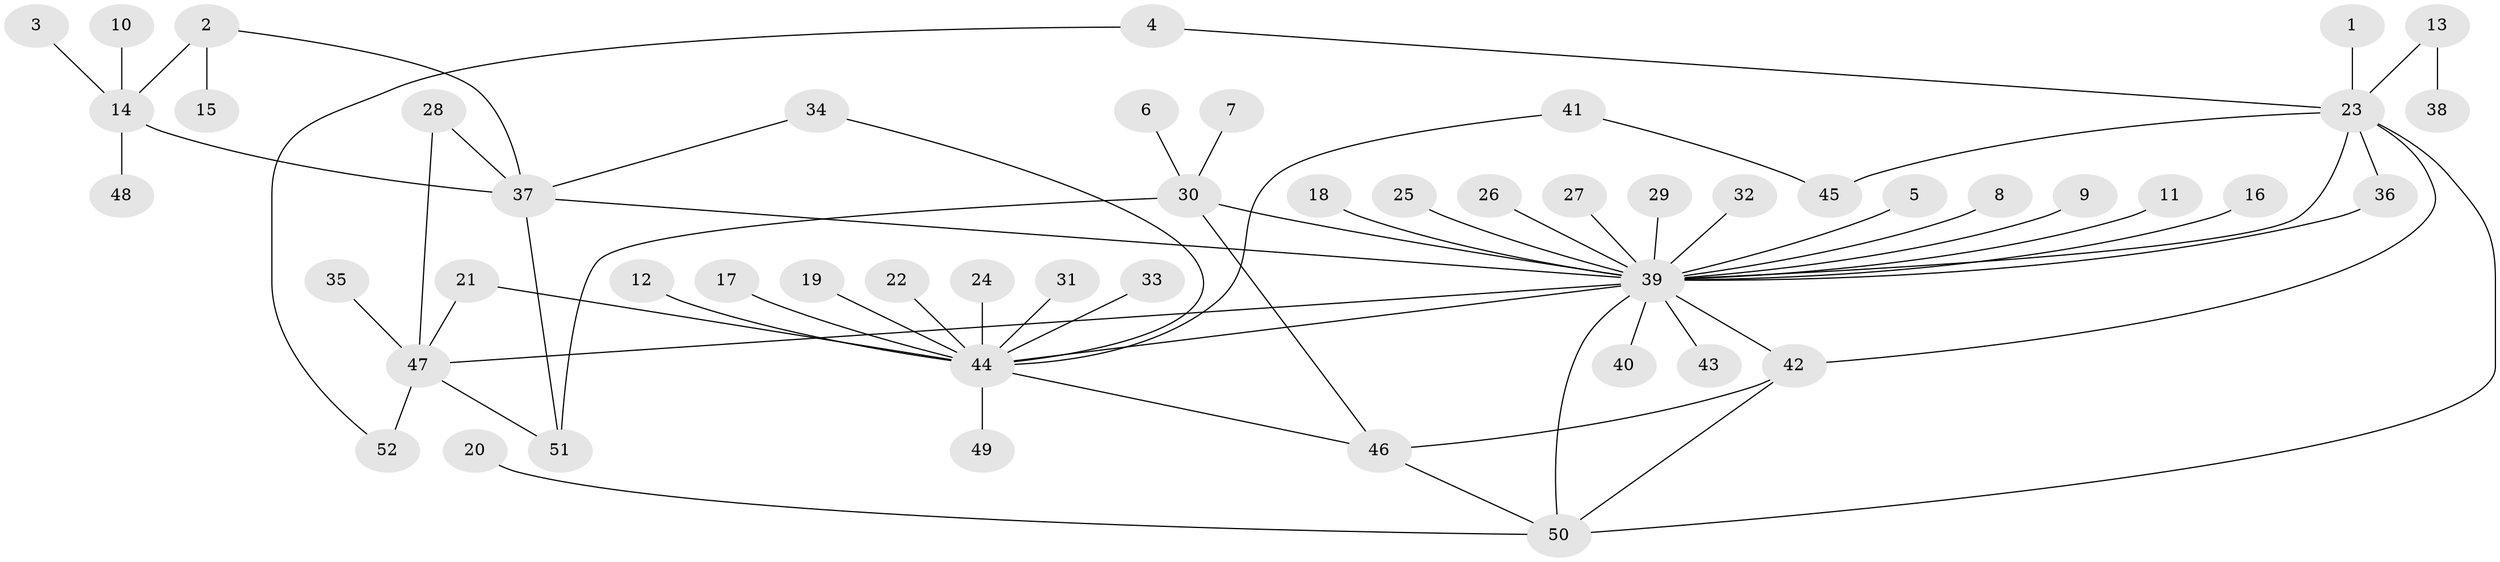 // original degree distribution, {11: 0.009708737864077669, 26: 0.009708737864077669, 16: 0.009708737864077669, 9: 0.009708737864077669, 10: 0.009708737864077669, 4: 0.05825242718446602, 1: 0.6504854368932039, 3: 0.04854368932038835, 7: 0.009708737864077669, 2: 0.13592233009708737, 8: 0.019417475728155338, 5: 0.02912621359223301}
// Generated by graph-tools (version 1.1) at 2025/01/03/09/25 03:01:52]
// undirected, 52 vertices, 66 edges
graph export_dot {
graph [start="1"]
  node [color=gray90,style=filled];
  1;
  2;
  3;
  4;
  5;
  6;
  7;
  8;
  9;
  10;
  11;
  12;
  13;
  14;
  15;
  16;
  17;
  18;
  19;
  20;
  21;
  22;
  23;
  24;
  25;
  26;
  27;
  28;
  29;
  30;
  31;
  32;
  33;
  34;
  35;
  36;
  37;
  38;
  39;
  40;
  41;
  42;
  43;
  44;
  45;
  46;
  47;
  48;
  49;
  50;
  51;
  52;
  1 -- 23 [weight=1.0];
  2 -- 14 [weight=1.0];
  2 -- 15 [weight=1.0];
  2 -- 37 [weight=1.0];
  3 -- 14 [weight=1.0];
  4 -- 23 [weight=1.0];
  4 -- 52 [weight=1.0];
  5 -- 39 [weight=1.0];
  6 -- 30 [weight=1.0];
  7 -- 30 [weight=1.0];
  8 -- 39 [weight=1.0];
  9 -- 39 [weight=1.0];
  10 -- 14 [weight=1.0];
  11 -- 39 [weight=1.0];
  12 -- 44 [weight=1.0];
  13 -- 23 [weight=1.0];
  13 -- 38 [weight=1.0];
  14 -- 37 [weight=1.0];
  14 -- 48 [weight=1.0];
  16 -- 39 [weight=1.0];
  17 -- 44 [weight=1.0];
  18 -- 39 [weight=1.0];
  19 -- 44 [weight=1.0];
  20 -- 50 [weight=1.0];
  21 -- 44 [weight=2.0];
  21 -- 47 [weight=1.0];
  22 -- 44 [weight=1.0];
  23 -- 36 [weight=1.0];
  23 -- 39 [weight=1.0];
  23 -- 42 [weight=1.0];
  23 -- 45 [weight=1.0];
  23 -- 50 [weight=1.0];
  24 -- 44 [weight=1.0];
  25 -- 39 [weight=1.0];
  26 -- 39 [weight=1.0];
  27 -- 39 [weight=1.0];
  28 -- 37 [weight=1.0];
  28 -- 47 [weight=1.0];
  29 -- 39 [weight=1.0];
  30 -- 39 [weight=1.0];
  30 -- 46 [weight=1.0];
  30 -- 51 [weight=1.0];
  31 -- 44 [weight=1.0];
  32 -- 39 [weight=1.0];
  33 -- 44 [weight=1.0];
  34 -- 37 [weight=1.0];
  34 -- 44 [weight=1.0];
  35 -- 47 [weight=1.0];
  36 -- 39 [weight=1.0];
  37 -- 39 [weight=1.0];
  37 -- 51 [weight=1.0];
  39 -- 40 [weight=1.0];
  39 -- 42 [weight=1.0];
  39 -- 43 [weight=1.0];
  39 -- 44 [weight=1.0];
  39 -- 47 [weight=1.0];
  39 -- 50 [weight=2.0];
  41 -- 44 [weight=1.0];
  41 -- 45 [weight=1.0];
  42 -- 46 [weight=1.0];
  42 -- 50 [weight=1.0];
  44 -- 46 [weight=1.0];
  44 -- 49 [weight=1.0];
  46 -- 50 [weight=1.0];
  47 -- 51 [weight=1.0];
  47 -- 52 [weight=1.0];
}
